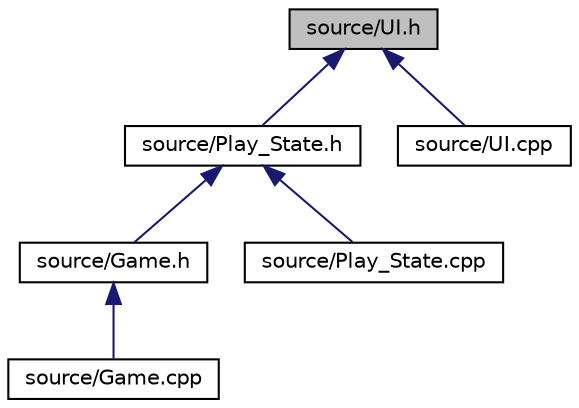 digraph "source/UI.h"
{
  edge [fontname="Helvetica",fontsize="10",labelfontname="Helvetica",labelfontsize="10"];
  node [fontname="Helvetica",fontsize="10",shape=record];
  Node2 [label="source/UI.h",height=0.2,width=0.4,color="black", fillcolor="grey75", style="filled", fontcolor="black"];
  Node2 -> Node3 [dir="back",color="midnightblue",fontsize="10",style="solid"];
  Node3 [label="source/Play_State.h",height=0.2,width=0.4,color="black", fillcolor="white", style="filled",URL="$Play__State_8h.html"];
  Node3 -> Node4 [dir="back",color="midnightblue",fontsize="10",style="solid"];
  Node4 [label="source/Game.h",height=0.2,width=0.4,color="black", fillcolor="white", style="filled",URL="$Game_8h.html"];
  Node4 -> Node5 [dir="back",color="midnightblue",fontsize="10",style="solid"];
  Node5 [label="source/Game.cpp",height=0.2,width=0.4,color="black", fillcolor="white", style="filled",URL="$Game_8cpp.html"];
  Node3 -> Node6 [dir="back",color="midnightblue",fontsize="10",style="solid"];
  Node6 [label="source/Play_State.cpp",height=0.2,width=0.4,color="black", fillcolor="white", style="filled",URL="$Play__State_8cpp.html"];
  Node2 -> Node7 [dir="back",color="midnightblue",fontsize="10",style="solid"];
  Node7 [label="source/UI.cpp",height=0.2,width=0.4,color="black", fillcolor="white", style="filled",URL="$UI_8cpp.html"];
}

